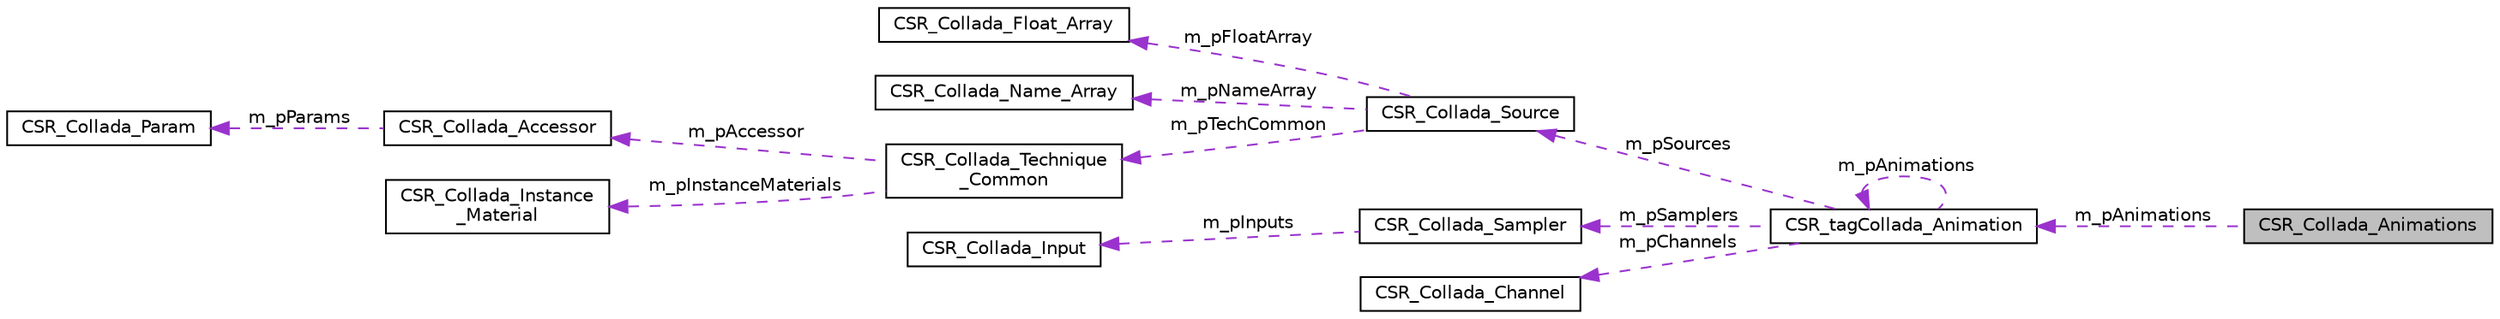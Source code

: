 digraph "CSR_Collada_Animations"
{
 // LATEX_PDF_SIZE
  edge [fontname="Helvetica",fontsize="10",labelfontname="Helvetica",labelfontsize="10"];
  node [fontname="Helvetica",fontsize="10",shape=record];
  rankdir="LR";
  Node1 [label="CSR_Collada_Animations",height=0.2,width=0.4,color="black", fillcolor="grey75", style="filled", fontcolor="black",tooltip=" "];
  Node2 -> Node1 [dir="back",color="darkorchid3",fontsize="10",style="dashed",label=" m_pAnimations" ,fontname="Helvetica"];
  Node2 [label="CSR_tagCollada_Animation",height=0.2,width=0.4,color="black", fillcolor="white", style="filled",URL="$struct_c_s_r__tag_collada___animation.html",tooltip=" "];
  Node2 -> Node2 [dir="back",color="darkorchid3",fontsize="10",style="dashed",label=" m_pAnimations" ,fontname="Helvetica"];
  Node3 -> Node2 [dir="back",color="darkorchid3",fontsize="10",style="dashed",label=" m_pSources" ,fontname="Helvetica"];
  Node3 [label="CSR_Collada_Source",height=0.2,width=0.4,color="black", fillcolor="white", style="filled",URL="$struct_c_s_r___collada___source.html",tooltip=" "];
  Node4 -> Node3 [dir="back",color="darkorchid3",fontsize="10",style="dashed",label=" m_pFloatArray" ,fontname="Helvetica"];
  Node4 [label="CSR_Collada_Float_Array",height=0.2,width=0.4,color="black", fillcolor="white", style="filled",URL="$struct_c_s_r___collada___float___array.html",tooltip=" "];
  Node5 -> Node3 [dir="back",color="darkorchid3",fontsize="10",style="dashed",label=" m_pNameArray" ,fontname="Helvetica"];
  Node5 [label="CSR_Collada_Name_Array",height=0.2,width=0.4,color="black", fillcolor="white", style="filled",URL="$struct_c_s_r___collada___name___array.html",tooltip=" "];
  Node6 -> Node3 [dir="back",color="darkorchid3",fontsize="10",style="dashed",label=" m_pTechCommon" ,fontname="Helvetica"];
  Node6 [label="CSR_Collada_Technique\l_Common",height=0.2,width=0.4,color="black", fillcolor="white", style="filled",URL="$struct_c_s_r___collada___technique___common.html",tooltip=" "];
  Node7 -> Node6 [dir="back",color="darkorchid3",fontsize="10",style="dashed",label=" m_pAccessor" ,fontname="Helvetica"];
  Node7 [label="CSR_Collada_Accessor",height=0.2,width=0.4,color="black", fillcolor="white", style="filled",URL="$struct_c_s_r___collada___accessor.html",tooltip=" "];
  Node8 -> Node7 [dir="back",color="darkorchid3",fontsize="10",style="dashed",label=" m_pParams" ,fontname="Helvetica"];
  Node8 [label="CSR_Collada_Param",height=0.2,width=0.4,color="black", fillcolor="white", style="filled",URL="$struct_c_s_r___collada___param.html",tooltip=" "];
  Node9 -> Node6 [dir="back",color="darkorchid3",fontsize="10",style="dashed",label=" m_pInstanceMaterials" ,fontname="Helvetica"];
  Node9 [label="CSR_Collada_Instance\l_Material",height=0.2,width=0.4,color="black", fillcolor="white", style="filled",URL="$struct_c_s_r___collada___instance___material.html",tooltip=" "];
  Node10 -> Node2 [dir="back",color="darkorchid3",fontsize="10",style="dashed",label=" m_pSamplers" ,fontname="Helvetica"];
  Node10 [label="CSR_Collada_Sampler",height=0.2,width=0.4,color="black", fillcolor="white", style="filled",URL="$struct_c_s_r___collada___sampler.html",tooltip=" "];
  Node11 -> Node10 [dir="back",color="darkorchid3",fontsize="10",style="dashed",label=" m_pInputs" ,fontname="Helvetica"];
  Node11 [label="CSR_Collada_Input",height=0.2,width=0.4,color="black", fillcolor="white", style="filled",URL="$struct_c_s_r___collada___input.html",tooltip=" "];
  Node12 -> Node2 [dir="back",color="darkorchid3",fontsize="10",style="dashed",label=" m_pChannels" ,fontname="Helvetica"];
  Node12 [label="CSR_Collada_Channel",height=0.2,width=0.4,color="black", fillcolor="white", style="filled",URL="$struct_c_s_r___collada___channel.html",tooltip=" "];
}
